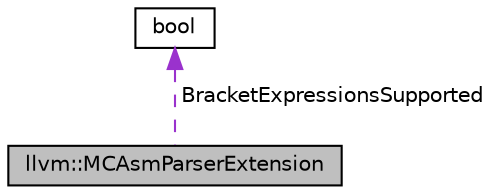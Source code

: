 digraph "llvm::MCAsmParserExtension"
{
 // LATEX_PDF_SIZE
  bgcolor="transparent";
  edge [fontname="Helvetica",fontsize="10",labelfontname="Helvetica",labelfontsize="10"];
  node [fontname="Helvetica",fontsize="10",shape="box"];
  Node1 [label="llvm::MCAsmParserExtension",height=0.2,width=0.4,color="black", fillcolor="grey75", style="filled", fontcolor="black",tooltip="Generic interface for extending the MCAsmParser, which is implemented by target and object file assem..."];
  Node2 -> Node1 [dir="back",color="darkorchid3",fontsize="10",style="dashed",label=" BracketExpressionsSupported" ,fontname="Helvetica"];
  Node2 [label="bool",height=0.2,width=0.4,color="black",URL="$classbool.html",tooltip=" "];
}
